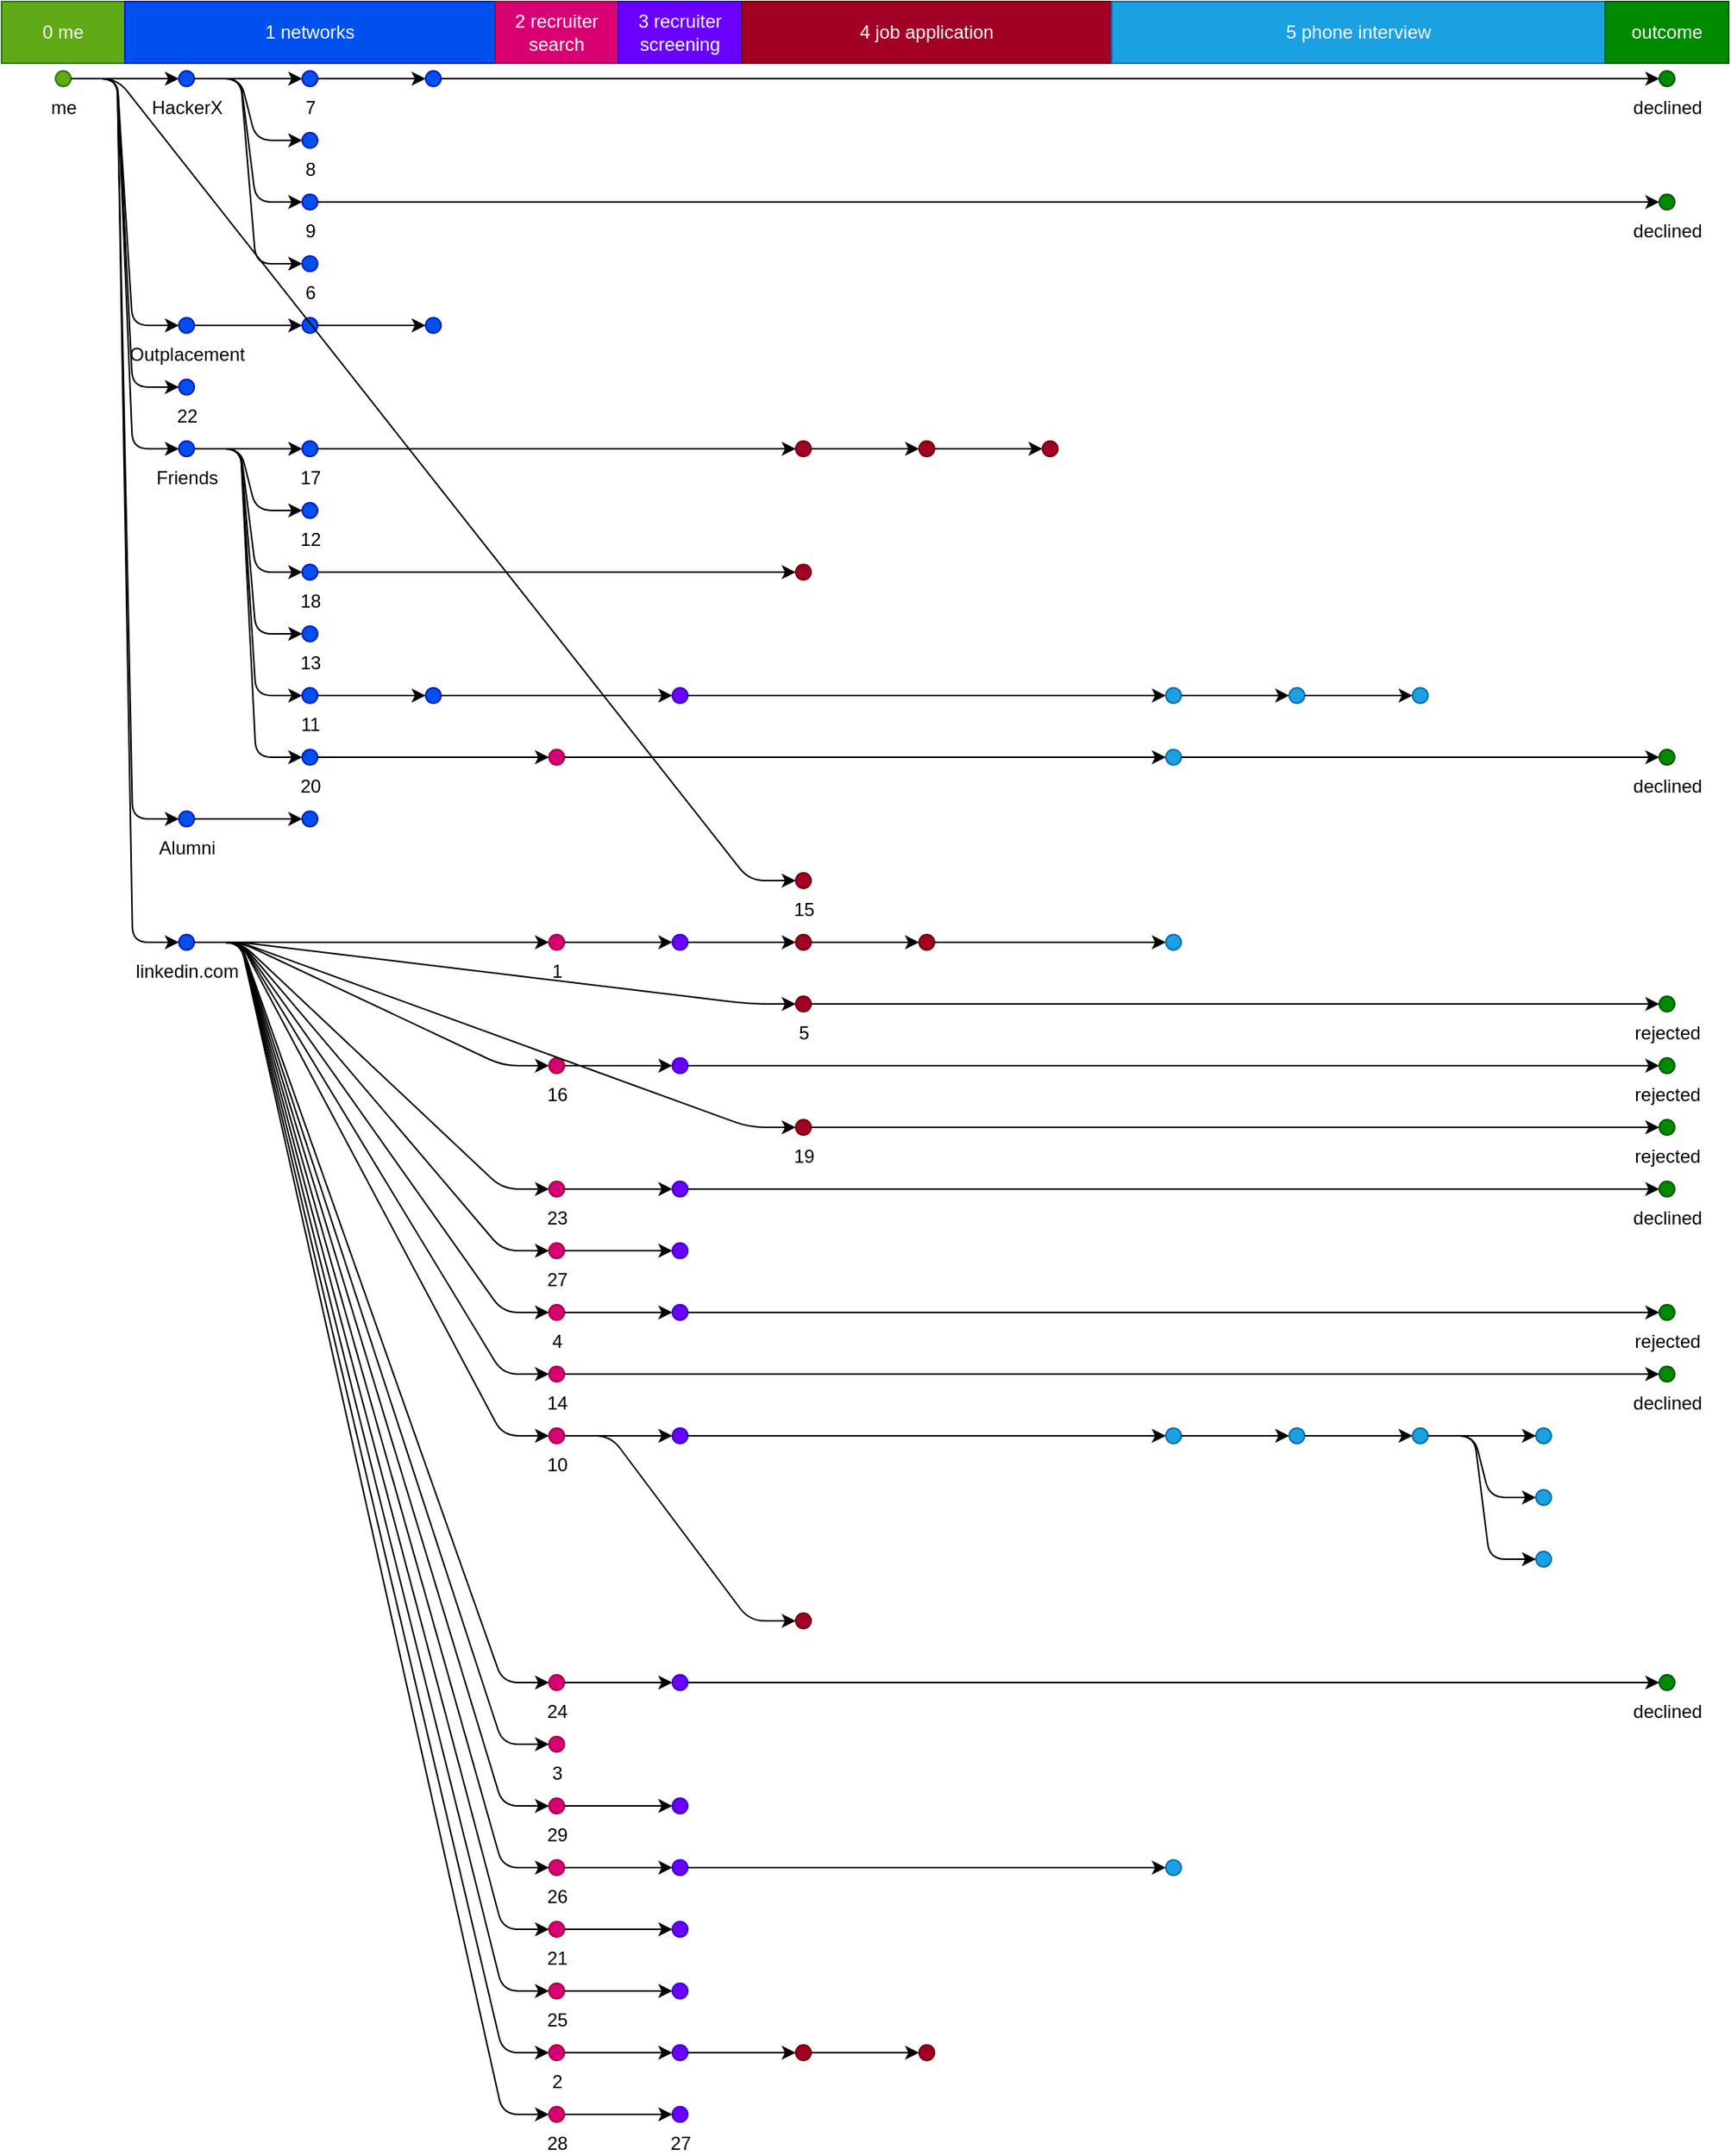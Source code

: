 <mxGraphModel dx="640" dy="480">
	<root>
		<mxCell id="root" style=""></mxCell>
		<mxCell id="layer1" style="" parent="root"></mxCell>
		<mxCell id="0 me" value="0 me" style="fillColor=#60A917;html=1;whiteSpace=wrap;fontColor=#ffffff;strokeColor=#2D7600;" parent="layer1" vertex="1">
			<mxGeometry width="80" height="40" as="geometry"></mxGeometry>
		</mxCell>
		<mxCell id="1 networks" value="1 networks" style="html=1;whiteSpace=wrap;fontColor=#ffffff;strokeColor=#001DBC;fillColor=#0050ef;" parent="layer1" vertex="1">
			<mxGeometry x="80" width="240" height="40" as="geometry"></mxGeometry>
		</mxCell>
		<mxCell id="2 recruiter search" value="2 recruiter search" style="strokeColor=#A50040;fillColor=#d80073;html=1;whiteSpace=wrap;fontColor=#ffffff;" parent="layer1" vertex="1">
			<mxGeometry x="320" width="80" height="40" as="geometry"></mxGeometry>
		</mxCell>
		<mxCell id="3 recruiter screening" value="3 recruiter screening" style="html=1;whiteSpace=wrap;fontColor=#ffffff;strokeColor=#3700CC;fillColor=#6a00ff;" parent="layer1" vertex="1">
			<mxGeometry x="400" width="80" height="40" as="geometry"></mxGeometry>
		</mxCell>
		<mxCell id="4 job application" value="4 job application" style="html=1;whiteSpace=wrap;fontColor=#ffffff;strokeColor=#6F0000;fillColor=#a20025;" parent="layer1" vertex="1">
			<mxGeometry x="480" width="240" height="40" as="geometry"></mxGeometry>
		</mxCell>
		<mxCell id="5 phone interview" value="5 phone interview" style="html=1;whiteSpace=wrap;fontColor=#ffffff;strokeColor=#006EAF;fillColor=#1ba1e2;" parent="layer1" vertex="1">
			<mxGeometry x="720" width="320" height="40" as="geometry"></mxGeometry>
		</mxCell>
		<mxCell id="outcome" value="outcome" style="fillColor=#008a00;html=1;whiteSpace=wrap;fontColor=#ffffff;strokeColor=#005700;" parent="layer1" vertex="1">
			<mxGeometry x="1040" width="80" height="40" as="geometry"></mxGeometry>
		</mxCell>
		<mxCell id="0" value="me" style="aspect=fixed;html=1;verticalLabelPosition=bottom;align=center;verticalAlign=top;fontColor=#000000;ellipse;labelPosition=center;strokeColor=#2D7600;fillColor=#60A917;" parent="layer1" vertex="1">
			<mxGeometry x="35" y="45" width="10" height="10" as="geometry"></mxGeometry>
		</mxCell>
		<mxCell id="hackerx" value="HackerX" style="fontColor=#000000;verticalLabelPosition=bottom;align=center;html=1;labelPosition=center;verticalAlign=top;strokeColor=#001DBC;fillColor=#0050ef;ellipse;aspect=fixed;" parent="layer1" vertex="1">
			<mxGeometry x="115" y="45" width="10" height="10" as="geometry"></mxGeometry>
		</mxCell>
		<mxCell id="11" value="7" style="align=center;verticalAlign=top;strokeColor=#001DBC;fillColor=#0050ef;ellipse;aspect=fixed;labelPosition=center;html=1;verticalLabelPosition=bottom;fontColor=#000000;" parent="layer1" vertex="1">
			<mxGeometry x="195" y="45" width="10" height="10" as="geometry"></mxGeometry>
		</mxCell>
		<mxCell id="17" style="strokeColor=#001DBC;aspect=fixed;labelPosition=center;verticalLabelPosition=bottom;align=center;verticalAlign=top;fontColor=#000000;fillColor=#0050ef;ellipse;html=1;" parent="layer1" vertex="1">
			<mxGeometry x="275" y="45" width="10" height="10" as="geometry"></mxGeometry>
		</mxCell>
		<mxCell id="17declined" value="declined" style="verticalAlign=top;fontColor=#000000;strokeColor=#005700;fillColor=#008a00;ellipse;html=1;labelPosition=center;verticalLabelPosition=bottom;aspect=fixed;align=center;" parent="layer1" vertex="1">
			<mxGeometry x="1075" y="45" width="10" height="10" as="geometry"></mxGeometry>
		</mxCell>
		<mxCell id="17-17declined" style="edgeStyle=entityRelationEdgeStyle;orthogonalLoop=1;jettySize=auto;html=1;strokeWidth=1;" parent="layer1" edge="1" source="17" target="17declined">
			<mxGeometry relative="1" as="geometry"></mxGeometry>
		</mxCell>
		<mxCell id="11-17" style="orthogonalLoop=1;jettySize=auto;html=1;strokeWidth=1;edgeStyle=entityRelationEdgeStyle;" parent="layer1" edge="1" source="11" target="17">
			<mxGeometry relative="1" as="geometry"></mxGeometry>
		</mxCell>
		<mxCell id="hackerx-11" style="strokeWidth=1;edgeStyle=entityRelationEdgeStyle;orthogonalLoop=1;jettySize=auto;html=1;" parent="layer1" edge="1" source="hackerx" target="11">
			<mxGeometry relative="1" as="geometry"></mxGeometry>
		</mxCell>
		<mxCell id="12" value="8" style="verticalLabelPosition=bottom;verticalAlign=top;strokeColor=#001DBC;ellipse;aspect=fixed;align=center;fontColor=#000000;fillColor=#0050ef;html=1;labelPosition=center;" parent="layer1" vertex="1">
			<mxGeometry x="195" y="85" width="10" height="10" as="geometry"></mxGeometry>
		</mxCell>
		<mxCell id="hackerx-12" style="strokeWidth=1;edgeStyle=entityRelationEdgeStyle;orthogonalLoop=1;jettySize=auto;html=1;" parent="layer1" edge="1" source="hackerx" target="12">
			<mxGeometry relative="1" as="geometry"></mxGeometry>
		</mxCell>
		<mxCell id="13" value="9" style="verticalAlign=top;fontColor=#000000;strokeColor=#001DBC;fillColor=#0050ef;html=1;aspect=fixed;labelPosition=center;verticalLabelPosition=bottom;align=center;ellipse;" parent="layer1" vertex="1">
			<mxGeometry x="195" y="125" width="10" height="10" as="geometry"></mxGeometry>
		</mxCell>
		<mxCell id="13declined" value="declined" style="fontColor=#000000;strokeColor=#005700;fillColor=#008a00;ellipse;verticalLabelPosition=bottom;verticalAlign=top;align=center;aspect=fixed;html=1;labelPosition=center;" parent="layer1" vertex="1">
			<mxGeometry x="1075" y="125" width="10" height="10" as="geometry"></mxGeometry>
		</mxCell>
		<mxCell id="13-13declined" style="jettySize=auto;html=1;strokeWidth=1;edgeStyle=entityRelationEdgeStyle;orthogonalLoop=1;" parent="layer1" edge="1" source="13" target="13declined">
			<mxGeometry relative="1" as="geometry"></mxGeometry>
		</mxCell>
		<mxCell id="hackerx-13" style="strokeWidth=1;edgeStyle=entityRelationEdgeStyle;orthogonalLoop=1;jettySize=auto;html=1;" parent="layer1" edge="1" source="hackerx" target="13">
			<mxGeometry relative="1" as="geometry"></mxGeometry>
		</mxCell>
		<mxCell id="10" value="6" style="verticalLabelPosition=bottom;align=center;verticalAlign=top;fontColor=#000000;strokeColor=#001DBC;fillColor=#0050ef;ellipse;aspect=fixed;html=1;labelPosition=center;" parent="layer1" vertex="1">
			<mxGeometry x="195" y="165" width="10" height="10" as="geometry"></mxGeometry>
		</mxCell>
		<mxCell id="hackerx-10" style="jettySize=auto;html=1;strokeWidth=1;edgeStyle=entityRelationEdgeStyle;orthogonalLoop=1;" parent="layer1" edge="1" source="hackerx" target="10">
			<mxGeometry relative="1" as="geometry"></mxGeometry>
		</mxCell>
		<mxCell id="0-hackerx" style="orthogonalLoop=1;jettySize=auto;html=1;strokeWidth=1;edgeStyle=entityRelationEdgeStyle;" parent="layer1" edge="1" source="0" target="hackerx">
			<mxGeometry relative="1" as="geometry"></mxGeometry>
		</mxCell>
		<mxCell id="keystone" value="Outplacement" style="ellipse;aspect=fixed;html=1;labelPosition=center;strokeColor=#001DBC;fillColor=#0050ef;verticalLabelPosition=bottom;align=center;verticalAlign=top;fontColor=#000000;" parent="layer1" vertex="1">
			<mxGeometry x="115" y="205" width="10" height="10" as="geometry"></mxGeometry>
		</mxCell>
		<mxCell id="14" style="fontColor=#000000;strokeColor=#001DBC;fillColor=#0050ef;verticalLabelPosition=bottom;align=center;verticalAlign=top;labelPosition=center;ellipse;aspect=fixed;html=1;" parent="layer1" vertex="1">
			<mxGeometry x="195" y="205" width="10" height="10" as="geometry"></mxGeometry>
		</mxCell>
		<mxCell id="28" style="fontColor=#000000;ellipse;html=1;labelPosition=center;verticalAlign=top;strokeColor=#001DBC;fillColor=#0050ef;aspect=fixed;verticalLabelPosition=bottom;align=center;" parent="layer1" vertex="1">
			<mxGeometry x="275" y="205" width="10" height="10" as="geometry"></mxGeometry>
		</mxCell>
		<mxCell id="14-28" style="edgeStyle=entityRelationEdgeStyle;orthogonalLoop=1;jettySize=auto;html=1;strokeWidth=1;" parent="layer1" edge="1" source="14" target="28">
			<mxGeometry relative="1" as="geometry"></mxGeometry>
		</mxCell>
		<mxCell id="keystone-14" style="orthogonalLoop=1;jettySize=auto;html=1;strokeWidth=1;edgeStyle=entityRelationEdgeStyle;" parent="layer1" edge="1" source="keystone" target="14">
			<mxGeometry relative="1" as="geometry"></mxGeometry>
		</mxCell>
		<mxCell id="0-keystone" style="jettySize=auto;html=1;strokeWidth=1;edgeStyle=entityRelationEdgeStyle;orthogonalLoop=1;" parent="layer1" edge="1" source="0" target="keystone">
			<mxGeometry relative="1" as="geometry"></mxGeometry>
		</mxCell>
		<mxCell id="42" value="22" style="fontColor=#000000;fillColor=#0050ef;ellipse;align=center;labelPosition=center;verticalLabelPosition=bottom;verticalAlign=top;strokeColor=#001DBC;aspect=fixed;html=1;" parent="layer1" vertex="1">
			<mxGeometry x="115" y="245" width="10" height="10" as="geometry"></mxGeometry>
		</mxCell>
		<mxCell id="0-42" style="html=1;strokeWidth=1;edgeStyle=entityRelationEdgeStyle;orthogonalLoop=1;jettySize=auto;" parent="layer1" edge="1" source="0" target="42">
			<mxGeometry relative="1" as="geometry"></mxGeometry>
		</mxCell>
		<mxCell id="friends" value="Friends" style="ellipse;labelPosition=center;align=center;aspect=fixed;html=1;verticalLabelPosition=bottom;verticalAlign=top;fontColor=#000000;strokeColor=#001DBC;fillColor=#0050ef;" parent="layer1" vertex="1">
			<mxGeometry x="115" y="285" width="10" height="10" as="geometry"></mxGeometry>
		</mxCell>
		<mxCell id="33" value="17" style="fillColor=#0050ef;ellipse;aspect=fixed;labelPosition=center;verticalLabelPosition=bottom;fontColor=#000000;html=1;align=center;verticalAlign=top;strokeColor=#001DBC;" parent="layer1" vertex="1">
			<mxGeometry x="195" y="285" width="10" height="10" as="geometry"></mxGeometry>
		</mxCell>
		<mxCell id="34" style="ellipse;html=1;verticalLabelPosition=bottom;align=center;verticalAlign=top;strokeColor=#6F0000;aspect=fixed;labelPosition=center;fontColor=#000000;fillColor=#a20025;" parent="layer1" vertex="1">
			<mxGeometry x="515" y="285" width="10" height="10" as="geometry"></mxGeometry>
		</mxCell>
		<mxCell id="54" style="fontColor=#000000;fillColor=#a20025;ellipse;html=1;labelPosition=center;verticalLabelPosition=bottom;align=center;verticalAlign=top;strokeColor=#6F0000;aspect=fixed;" parent="layer1" vertex="1">
			<mxGeometry x="595" y="285" width="10" height="10" as="geometry"></mxGeometry>
		</mxCell>
		<mxCell id="61" style="aspect=fixed;align=center;fontColor=#000000;fillColor=#a20025;ellipse;labelPosition=center;verticalLabelPosition=bottom;verticalAlign=top;strokeColor=#6F0000;html=1;" parent="layer1" vertex="1">
			<mxGeometry x="675" y="285" width="10" height="10" as="geometry"></mxGeometry>
		</mxCell>
		<mxCell id="54-61" style="strokeWidth=1;edgeStyle=entityRelationEdgeStyle;orthogonalLoop=1;jettySize=auto;html=1;" parent="layer1" edge="1" source="54" target="61">
			<mxGeometry relative="1" as="geometry"></mxGeometry>
		</mxCell>
		<mxCell id="34-54" style="edgeStyle=entityRelationEdgeStyle;orthogonalLoop=1;jettySize=auto;html=1;strokeWidth=1;" parent="layer1" edge="1" source="34" target="54">
			<mxGeometry relative="1" as="geometry"></mxGeometry>
		</mxCell>
		<mxCell id="33-34" style="edgeStyle=entityRelationEdgeStyle;orthogonalLoop=1;jettySize=auto;html=1;strokeWidth=1;" parent="layer1" edge="1" source="33" target="34">
			<mxGeometry relative="1" as="geometry"></mxGeometry>
		</mxCell>
		<mxCell id="friends-33" style="strokeWidth=1;edgeStyle=entityRelationEdgeStyle;orthogonalLoop=1;jettySize=auto;html=1;" parent="layer1" edge="1" source="friends" target="33">
			<mxGeometry relative="1" as="geometry"></mxGeometry>
		</mxCell>
		<mxCell id="21" value="12" style="html=1;verticalLabelPosition=bottom;align=center;verticalAlign=top;fillColor=#0050ef;strokeColor=#001DBC;aspect=fixed;labelPosition=center;fontColor=#000000;ellipse;" parent="layer1" vertex="1">
			<mxGeometry x="195" y="325" width="10" height="10" as="geometry"></mxGeometry>
		</mxCell>
		<mxCell id="friends-21" style="orthogonalLoop=1;jettySize=auto;html=1;strokeWidth=1;edgeStyle=entityRelationEdgeStyle;" parent="layer1" edge="1" source="friends" target="21">
			<mxGeometry relative="1" as="geometry"></mxGeometry>
		</mxCell>
		<mxCell id="35" value="18" style="html=1;labelPosition=center;verticalAlign=top;fontColor=#000000;ellipse;aspect=fixed;verticalLabelPosition=bottom;align=center;strokeColor=#001DBC;fillColor=#0050ef;" parent="layer1" vertex="1">
			<mxGeometry x="195" y="365" width="10" height="10" as="geometry"></mxGeometry>
		</mxCell>
		<mxCell id="36" style="ellipse;verticalLabelPosition=bottom;align=center;verticalAlign=top;fillColor=#a20025;aspect=fixed;html=1;labelPosition=center;fontColor=#000000;strokeColor=#6F0000;" parent="layer1" vertex="1">
			<mxGeometry x="515" y="365" width="10" height="10" as="geometry"></mxGeometry>
		</mxCell>
		<mxCell id="35-36" style="jettySize=auto;html=1;strokeWidth=1;edgeStyle=entityRelationEdgeStyle;orthogonalLoop=1;" parent="layer1" edge="1" source="35" target="36">
			<mxGeometry relative="1" as="geometry"></mxGeometry>
		</mxCell>
		<mxCell id="friends-35" style="orthogonalLoop=1;jettySize=auto;html=1;strokeWidth=1;edgeStyle=entityRelationEdgeStyle;" parent="layer1" edge="1" source="friends" target="35">
			<mxGeometry relative="1" as="geometry"></mxGeometry>
		</mxCell>
		<mxCell id="22" value="13" style="fontColor=#000000;fillColor=#0050ef;html=1;labelPosition=center;verticalLabelPosition=bottom;verticalAlign=top;strokeColor=#001DBC;ellipse;aspect=fixed;align=center;" parent="layer1" vertex="1">
			<mxGeometry x="195" y="405" width="10" height="10" as="geometry"></mxGeometry>
		</mxCell>
		<mxCell id="friends-22" style="jettySize=auto;html=1;strokeWidth=1;edgeStyle=entityRelationEdgeStyle;orthogonalLoop=1;" parent="layer1" edge="1" source="friends" target="22">
			<mxGeometry relative="1" as="geometry"></mxGeometry>
		</mxCell>
		<mxCell id="18" value="11" style="strokeColor=#001DBC;fillColor=#0050ef;ellipse;html=1;labelPosition=center;verticalAlign=top;fontColor=#000000;aspect=fixed;verticalLabelPosition=bottom;align=center;" parent="layer1" vertex="1">
			<mxGeometry x="195" y="445" width="10" height="10" as="geometry"></mxGeometry>
		</mxCell>
		<mxCell id="19" style="verticalLabelPosition=bottom;fillColor=#0050ef;strokeColor=#001DBC;ellipse;aspect=fixed;html=1;labelPosition=center;align=center;verticalAlign=top;fontColor=#000000;" parent="layer1" vertex="1">
			<mxGeometry x="275" y="445" width="10" height="10" as="geometry"></mxGeometry>
		</mxCell>
		<mxCell id="25" style="labelPosition=center;verticalLabelPosition=bottom;align=center;fontColor=#000000;strokeColor=#3700CC;ellipse;aspect=fixed;html=1;verticalAlign=top;fillColor=#6a00ff;" parent="layer1" vertex="1">
			<mxGeometry x="435" y="445" width="10" height="10" as="geometry"></mxGeometry>
		</mxCell>
		<mxCell id="26" style="fillColor=#1ba1e2;labelPosition=center;verticalLabelPosition=bottom;fontColor=#000000;align=center;verticalAlign=top;strokeColor=#006EAF;ellipse;aspect=fixed;html=1;" parent="layer1" vertex="1">
			<mxGeometry x="755" y="445" width="10" height="10" as="geometry"></mxGeometry>
		</mxCell>
		<mxCell id="51" style="ellipse;aspect=fixed;html=1;fontColor=#000000;strokeColor=#006EAF;fillColor=#1ba1e2;labelPosition=center;verticalLabelPosition=bottom;align=center;verticalAlign=top;" parent="layer1" vertex="1">
			<mxGeometry x="835" y="445" width="10" height="10" as="geometry"></mxGeometry>
		</mxCell>
		<mxCell id="52" style="ellipse;labelPosition=center;verticalAlign=top;fontColor=#000000;strokeColor=#006EAF;fillColor=#1ba1e2;aspect=fixed;html=1;verticalLabelPosition=bottom;align=center;" parent="layer1" vertex="1">
			<mxGeometry x="915" y="445" width="10" height="10" as="geometry"></mxGeometry>
		</mxCell>
		<mxCell id="51-52" style="edgeStyle=entityRelationEdgeStyle;orthogonalLoop=1;jettySize=auto;html=1;strokeWidth=1;" parent="layer1" edge="1" source="51" target="52">
			<mxGeometry relative="1" as="geometry"></mxGeometry>
		</mxCell>
		<mxCell id="26-51" style="edgeStyle=entityRelationEdgeStyle;orthogonalLoop=1;jettySize=auto;html=1;strokeWidth=1;" parent="layer1" edge="1" source="26" target="51">
			<mxGeometry relative="1" as="geometry"></mxGeometry>
		</mxCell>
		<mxCell id="25-26" style="edgeStyle=entityRelationEdgeStyle;orthogonalLoop=1;jettySize=auto;html=1;strokeWidth=1;" parent="layer1" edge="1" source="25" target="26">
			<mxGeometry relative="1" as="geometry"></mxGeometry>
		</mxCell>
		<mxCell id="19-25" style="html=1;strokeWidth=1;edgeStyle=entityRelationEdgeStyle;orthogonalLoop=1;jettySize=auto;" parent="layer1" edge="1" source="19" target="25">
			<mxGeometry relative="1" as="geometry"></mxGeometry>
		</mxCell>
		<mxCell id="18-19" style="orthogonalLoop=1;jettySize=auto;html=1;strokeWidth=1;edgeStyle=entityRelationEdgeStyle;" parent="layer1" edge="1" source="18" target="19">
			<mxGeometry relative="1" as="geometry"></mxGeometry>
		</mxCell>
		<mxCell id="friends-18" style="edgeStyle=entityRelationEdgeStyle;orthogonalLoop=1;jettySize=auto;html=1;strokeWidth=1;" parent="layer1" edge="1" source="friends" target="18">
			<mxGeometry relative="1" as="geometry"></mxGeometry>
		</mxCell>
		<mxCell id="38" value="20" style="verticalAlign=top;fontColor=#000000;strokeColor=#001DBC;verticalLabelPosition=bottom;aspect=fixed;html=1;labelPosition=center;align=center;fillColor=#0050ef;ellipse;" parent="layer1" vertex="1">
			<mxGeometry x="195" y="485" width="10" height="10" as="geometry"></mxGeometry>
		</mxCell>
		<mxCell id="39" style="fillColor=#d80073;ellipse;aspect=fixed;html=1;verticalLabelPosition=bottom;strokeColor=#A50040;labelPosition=center;align=center;verticalAlign=top;fontColor=#000000;" parent="layer1" vertex="1">
			<mxGeometry x="355" y="485" width="10" height="10" as="geometry"></mxGeometry>
		</mxCell>
		<mxCell id="40" style="fontColor=#000000;fillColor=#1ba1e2;ellipse;aspect=fixed;labelPosition=center;verticalLabelPosition=bottom;html=1;align=center;verticalAlign=top;strokeColor=#006EAF;" parent="layer1" vertex="1">
			<mxGeometry x="755" y="485" width="10" height="10" as="geometry"></mxGeometry>
		</mxCell>
		<mxCell id="40declined" value="declined" style="fontColor=#000000;labelPosition=center;verticalLabelPosition=bottom;align=center;verticalAlign=top;fillColor=#008a00;ellipse;aspect=fixed;html=1;strokeColor=#005700;" parent="layer1" vertex="1">
			<mxGeometry x="1075" y="485" width="10" height="10" as="geometry"></mxGeometry>
		</mxCell>
		<mxCell id="40-40declined" style="orthogonalLoop=1;jettySize=auto;html=1;strokeWidth=1;edgeStyle=entityRelationEdgeStyle;" parent="layer1" edge="1" source="40" target="40declined">
			<mxGeometry relative="1" as="geometry"></mxGeometry>
		</mxCell>
		<mxCell id="39-40" style="jettySize=auto;html=1;strokeWidth=1;edgeStyle=entityRelationEdgeStyle;orthogonalLoop=1;" parent="layer1" edge="1" source="39" target="40">
			<mxGeometry relative="1" as="geometry"></mxGeometry>
		</mxCell>
		<mxCell id="38-39" style="html=1;strokeWidth=1;edgeStyle=entityRelationEdgeStyle;orthogonalLoop=1;jettySize=auto;" parent="layer1" edge="1" source="38" target="39">
			<mxGeometry relative="1" as="geometry"></mxGeometry>
		</mxCell>
		<mxCell id="friends-38" style="html=1;strokeWidth=1;edgeStyle=entityRelationEdgeStyle;orthogonalLoop=1;jettySize=auto;" parent="layer1" edge="1" source="friends" target="38">
			<mxGeometry relative="1" as="geometry"></mxGeometry>
		</mxCell>
		<mxCell id="0-friends" style="strokeWidth=1;edgeStyle=entityRelationEdgeStyle;orthogonalLoop=1;jettySize=auto;html=1;" parent="layer1" edge="1" source="0" target="friends">
			<mxGeometry relative="1" as="geometry"></mxGeometry>
		</mxCell>
		<mxCell id="wfalumni" value="Alumni" style="html=1;align=center;verticalAlign=top;strokeColor=#001DBC;fillColor=#0050ef;aspect=fixed;labelPosition=center;verticalLabelPosition=bottom;fontColor=#000000;ellipse;" parent="layer1" vertex="1">
			<mxGeometry x="115" y="525" width="10" height="10" as="geometry"></mxGeometry>
		</mxCell>
		<mxCell id="29" style="strokeColor=#001DBC;ellipse;aspect=fixed;labelPosition=center;verticalLabelPosition=bottom;verticalAlign=top;fontColor=#000000;fillColor=#0050ef;html=1;align=center;" parent="layer1" vertex="1">
			<mxGeometry x="195" y="525" width="10" height="10" as="geometry"></mxGeometry>
		</mxCell>
		<mxCell id="wfalumni-29" style="edgeStyle=entityRelationEdgeStyle;orthogonalLoop=1;jettySize=auto;html=1;strokeWidth=1;" parent="layer1" edge="1" source="wfalumni" target="29">
			<mxGeometry relative="1" as="geometry"></mxGeometry>
		</mxCell>
		<mxCell id="0-wfalumni" style="strokeWidth=1;edgeStyle=entityRelationEdgeStyle;orthogonalLoop=1;jettySize=auto;html=1;" parent="layer1" edge="1" source="0" target="wfalumni">
			<mxGeometry relative="1" as="geometry"></mxGeometry>
		</mxCell>
		<mxCell id="30" value="15" style="verticalAlign=top;ellipse;html=1;verticalLabelPosition=bottom;align=center;fillColor=#a20025;aspect=fixed;labelPosition=center;fontColor=#000000;strokeColor=#6F0000;" parent="layer1" vertex="1">
			<mxGeometry x="515" y="565" width="10" height="10" as="geometry"></mxGeometry>
		</mxCell>
		<mxCell id="0-30" style="edgeStyle=entityRelationEdgeStyle;orthogonalLoop=1;jettySize=auto;html=1;strokeWidth=1;" parent="layer1" edge="1" source="0" target="30">
			<mxGeometry relative="1" as="geometry"></mxGeometry>
		</mxCell>
		<mxCell id="linkedin" value="linkedin.com" style="fillColor=#0050ef;html=1;verticalLabelPosition=bottom;align=center;verticalAlign=top;fontColor=#000000;strokeColor=#001DBC;ellipse;aspect=fixed;labelPosition=center;" parent="layer1" vertex="1">
			<mxGeometry x="115" y="605" width="10" height="10" as="geometry"></mxGeometry>
		</mxCell>
		<mxCell id="1" value="1" style="align=center;verticalAlign=top;fontColor=#000000;strokeColor=#A50040;ellipse;html=1;labelPosition=center;verticalLabelPosition=bottom;aspect=fixed;fillColor=#d80073;" parent="layer1" vertex="1">
			<mxGeometry x="355" y="605" width="10" height="10" as="geometry"></mxGeometry>
		</mxCell>
		<mxCell id="6" style="verticalLabelPosition=bottom;fontColor=#000000;align=center;verticalAlign=top;strokeColor=#3700CC;fillColor=#6a00ff;ellipse;aspect=fixed;html=1;labelPosition=center;" parent="layer1" vertex="1">
			<mxGeometry x="435" y="605" width="10" height="10" as="geometry"></mxGeometry>
		</mxCell>
		<mxCell id="7" style="aspect=fixed;labelPosition=center;align=center;strokeColor=#6F0000;fontColor=#000000;fillColor=#a20025;ellipse;html=1;verticalLabelPosition=bottom;verticalAlign=top;" parent="layer1" vertex="1">
			<mxGeometry x="515" y="605" width="10" height="10" as="geometry"></mxGeometry>
		</mxCell>
		<mxCell id="27" style="fontColor=#000000;fillColor=#a20025;ellipse;aspect=fixed;html=1;labelPosition=center;verticalAlign=top;verticalLabelPosition=bottom;align=center;strokeColor=#6F0000;" parent="layer1" vertex="1">
			<mxGeometry x="595" y="605" width="10" height="10" as="geometry"></mxGeometry>
		</mxCell>
		<mxCell id="53" style="fillColor=#1ba1e2;html=1;labelPosition=center;strokeColor=#006EAF;align=center;verticalAlign=top;fontColor=#000000;ellipse;aspect=fixed;verticalLabelPosition=bottom;" parent="layer1" vertex="1">
			<mxGeometry x="755" y="605" width="10" height="10" as="geometry"></mxGeometry>
		</mxCell>
		<mxCell id="27-53" style="edgeStyle=entityRelationEdgeStyle;orthogonalLoop=1;jettySize=auto;html=1;strokeWidth=1;" parent="layer1" edge="1" source="27" target="53">
			<mxGeometry relative="1" as="geometry"></mxGeometry>
		</mxCell>
		<mxCell id="7-27" style="jettySize=auto;html=1;strokeWidth=1;edgeStyle=entityRelationEdgeStyle;orthogonalLoop=1;" parent="layer1" edge="1" source="7" target="27">
			<mxGeometry relative="1" as="geometry"></mxGeometry>
		</mxCell>
		<mxCell id="6-7" style="html=1;strokeWidth=1;edgeStyle=entityRelationEdgeStyle;orthogonalLoop=1;jettySize=auto;" parent="layer1" edge="1" source="6" target="7">
			<mxGeometry relative="1" as="geometry"></mxGeometry>
		</mxCell>
		<mxCell id="1-6" style="strokeWidth=1;edgeStyle=entityRelationEdgeStyle;orthogonalLoop=1;jettySize=auto;html=1;" parent="layer1" edge="1" source="1" target="6">
			<mxGeometry relative="1" as="geometry"></mxGeometry>
		</mxCell>
		<mxCell id="linkedin-1" style="strokeWidth=1;edgeStyle=entityRelationEdgeStyle;orthogonalLoop=1;jettySize=auto;html=1;" parent="layer1" edge="1" source="linkedin" target="1">
			<mxGeometry relative="1" as="geometry"></mxGeometry>
		</mxCell>
		<mxCell id="8" value="5" style="ellipse;aspect=fixed;align=center;verticalAlign=top;fontColor=#000000;html=1;labelPosition=center;verticalLabelPosition=bottom;strokeColor=#6F0000;fillColor=#a20025;" parent="layer1" vertex="1">
			<mxGeometry x="515" y="645" width="10" height="10" as="geometry"></mxGeometry>
		</mxCell>
		<mxCell id="8rejected" value="rejected" style="aspect=fixed;html=1;verticalAlign=top;fontColor=#000000;strokeColor=#005700;ellipse;labelPosition=center;verticalLabelPosition=bottom;align=center;fillColor=#008a00;" parent="layer1" vertex="1">
			<mxGeometry x="1075" y="645" width="10" height="10" as="geometry"></mxGeometry>
		</mxCell>
		<mxCell id="8-8rejected" style="edgeStyle=entityRelationEdgeStyle;orthogonalLoop=1;jettySize=auto;html=1;strokeWidth=1;" parent="layer1" edge="1" source="8" target="8rejected">
			<mxGeometry relative="1" as="geometry"></mxGeometry>
		</mxCell>
		<mxCell id="linkedin-8" style="edgeStyle=entityRelationEdgeStyle;orthogonalLoop=1;jettySize=auto;html=1;strokeWidth=1;" parent="layer1" edge="1" source="linkedin" target="8">
			<mxGeometry relative="1" as="geometry"></mxGeometry>
		</mxCell>
		<mxCell id="31" value="16" style="verticalLabelPosition=bottom;verticalAlign=top;fontColor=#000000;strokeColor=#A50040;aspect=fixed;labelPosition=center;align=center;fillColor=#d80073;ellipse;html=1;" parent="layer1" vertex="1">
			<mxGeometry x="355" y="685" width="10" height="10" as="geometry"></mxGeometry>
		</mxCell>
		<mxCell id="32" style="fontColor=#000000;aspect=fixed;verticalLabelPosition=bottom;align=center;verticalAlign=top;fillColor=#6a00ff;ellipse;html=1;labelPosition=center;strokeColor=#3700CC;" parent="layer1" vertex="1">
			<mxGeometry x="435" y="685" width="10" height="10" as="geometry"></mxGeometry>
		</mxCell>
		<mxCell id="32rejected" value="rejected" style="aspect=fixed;verticalLabelPosition=bottom;fontColor=#000000;strokeColor=#005700;fillColor=#008a00;ellipse;html=1;labelPosition=center;align=center;verticalAlign=top;" parent="layer1" vertex="1">
			<mxGeometry x="1075" y="685" width="10" height="10" as="geometry"></mxGeometry>
		</mxCell>
		<mxCell id="32-32rejected" style="edgeStyle=entityRelationEdgeStyle;orthogonalLoop=1;jettySize=auto;html=1;strokeWidth=1;" parent="layer1" edge="1" source="32" target="32rejected">
			<mxGeometry relative="1" as="geometry"></mxGeometry>
		</mxCell>
		<mxCell id="31-32" style="edgeStyle=entityRelationEdgeStyle;orthogonalLoop=1;jettySize=auto;html=1;strokeWidth=1;" parent="layer1" edge="1" source="31" target="32">
			<mxGeometry relative="1" as="geometry"></mxGeometry>
		</mxCell>
		<mxCell id="linkedin-31" style="strokeWidth=1;edgeStyle=entityRelationEdgeStyle;orthogonalLoop=1;jettySize=auto;html=1;" parent="layer1" edge="1" source="linkedin" target="31">
			<mxGeometry relative="1" as="geometry"></mxGeometry>
		</mxCell>
		<mxCell id="37" value="19" style="ellipse;verticalLabelPosition=bottom;align=center;fontColor=#000000;fillColor=#a20025;aspect=fixed;html=1;labelPosition=center;verticalAlign=top;strokeColor=#6F0000;" parent="layer1" vertex="1">
			<mxGeometry x="515" y="725" width="10" height="10" as="geometry"></mxGeometry>
		</mxCell>
		<mxCell id="37rejected" value="rejected" style="verticalLabelPosition=bottom;align=center;fillColor=#008a00;verticalAlign=top;fontColor=#000000;strokeColor=#005700;ellipse;aspect=fixed;html=1;labelPosition=center;" parent="layer1" vertex="1">
			<mxGeometry x="1075" y="725" width="10" height="10" as="geometry"></mxGeometry>
		</mxCell>
		<mxCell id="37-37rejected" style="html=1;strokeWidth=1;edgeStyle=entityRelationEdgeStyle;orthogonalLoop=1;jettySize=auto;" parent="layer1" edge="1" source="37" target="37rejected">
			<mxGeometry relative="1" as="geometry"></mxGeometry>
		</mxCell>
		<mxCell id="linkedin-37" style="strokeWidth=1;edgeStyle=entityRelationEdgeStyle;orthogonalLoop=1;jettySize=auto;html=1;" parent="layer1" edge="1" source="linkedin" target="37">
			<mxGeometry relative="1" as="geometry"></mxGeometry>
		</mxCell>
		<mxCell id="45" value="23" style="ellipse;verticalLabelPosition=bottom;strokeColor=#A50040;fillColor=#d80073;fontColor=#000000;aspect=fixed;html=1;labelPosition=center;align=center;verticalAlign=top;" parent="layer1" vertex="1">
			<mxGeometry x="355" y="765" width="10" height="10" as="geometry"></mxGeometry>
		</mxCell>
		<mxCell id="46" style="aspect=fixed;html=1;verticalAlign=top;strokeColor=#3700CC;ellipse;labelPosition=center;verticalLabelPosition=bottom;align=center;fontColor=#000000;fillColor=#6a00ff;" parent="layer1" vertex="1">
			<mxGeometry x="435" y="765" width="10" height="10" as="geometry"></mxGeometry>
		</mxCell>
		<mxCell id="46declined" value="declined" style="html=1;align=center;verticalAlign=top;ellipse;labelPosition=center;verticalLabelPosition=bottom;fontColor=#000000;strokeColor=#005700;fillColor=#008a00;aspect=fixed;" parent="layer1" vertex="1">
			<mxGeometry x="1075" y="765" width="10" height="10" as="geometry"></mxGeometry>
		</mxCell>
		<mxCell id="46-46declined" style="strokeWidth=1;edgeStyle=entityRelationEdgeStyle;orthogonalLoop=1;jettySize=auto;html=1;" parent="layer1" edge="1" source="46" target="46declined">
			<mxGeometry relative="1" as="geometry"></mxGeometry>
		</mxCell>
		<mxCell id="45-46" style="edgeStyle=entityRelationEdgeStyle;orthogonalLoop=1;jettySize=auto;html=1;strokeWidth=1;" parent="layer1" edge="1" source="45" target="46">
			<mxGeometry relative="1" as="geometry"></mxGeometry>
		</mxCell>
		<mxCell id="linkedin-45" style="orthogonalLoop=1;jettySize=auto;html=1;strokeWidth=1;edgeStyle=entityRelationEdgeStyle;" parent="layer1" edge="1" source="linkedin" target="45">
			<mxGeometry relative="1" as="geometry"></mxGeometry>
		</mxCell>
		<mxCell id="62" value="27" style="aspect=fixed;verticalLabelPosition=bottom;strokeColor=#A50040;ellipse;html=1;labelPosition=center;align=center;verticalAlign=top;fontColor=#000000;fillColor=#d80073;" parent="layer1" vertex="1">
			<mxGeometry x="355" y="805" width="10" height="10" as="geometry"></mxGeometry>
		</mxCell>
		<mxCell id="63" style="ellipse;aspect=fixed;html=1;verticalLabelPosition=bottom;verticalAlign=top;fillColor=#6a00ff;labelPosition=center;align=center;fontColor=#000000;strokeColor=#3700CC;" parent="layer1" vertex="1">
			<mxGeometry x="435" y="805" width="10" height="10" as="geometry"></mxGeometry>
		</mxCell>
		<mxCell id="62-63" style="edgeStyle=entityRelationEdgeStyle;orthogonalLoop=1;jettySize=auto;html=1;strokeWidth=1;" parent="layer1" edge="1" source="62" target="63">
			<mxGeometry relative="1" as="geometry"></mxGeometry>
		</mxCell>
		<mxCell id="linkedin-62" style="edgeStyle=entityRelationEdgeStyle;orthogonalLoop=1;jettySize=auto;html=1;strokeWidth=1;" parent="layer1" edge="1" source="linkedin" target="62">
			<mxGeometry relative="1" as="geometry"></mxGeometry>
		</mxCell>
		<mxCell id="5" value="4" style="verticalLabelPosition=bottom;verticalAlign=top;fillColor=#d80073;ellipse;aspect=fixed;align=center;fontColor=#000000;strokeColor=#A50040;html=1;labelPosition=center;" parent="layer1" vertex="1">
			<mxGeometry x="355" y="845" width="10" height="10" as="geometry"></mxGeometry>
		</mxCell>
		<mxCell id="20" style="html=1;labelPosition=center;align=center;verticalAlign=top;fontColor=#000000;strokeColor=#3700CC;ellipse;aspect=fixed;verticalLabelPosition=bottom;fillColor=#6a00ff;" parent="layer1" vertex="1">
			<mxGeometry x="435" y="845" width="10" height="10" as="geometry"></mxGeometry>
		</mxCell>
		<mxCell id="20rejected" value="rejected" style="verticalAlign=top;fontColor=#000000;fillColor=#008a00;aspect=fixed;html=1;labelPosition=center;verticalLabelPosition=bottom;align=center;ellipse;strokeColor=#005700;" parent="layer1" vertex="1">
			<mxGeometry x="1075" y="845" width="10" height="10" as="geometry"></mxGeometry>
		</mxCell>
		<mxCell id="20-20rejected" style="strokeWidth=1;edgeStyle=entityRelationEdgeStyle;orthogonalLoop=1;jettySize=auto;html=1;" parent="layer1" edge="1" source="20" target="20rejected">
			<mxGeometry relative="1" as="geometry"></mxGeometry>
		</mxCell>
		<mxCell id="5-20" style="edgeStyle=entityRelationEdgeStyle;orthogonalLoop=1;jettySize=auto;html=1;strokeWidth=1;" parent="layer1" edge="1" source="5" target="20">
			<mxGeometry relative="1" as="geometry"></mxGeometry>
		</mxCell>
		<mxCell id="linkedin-5" style="html=1;strokeWidth=1;edgeStyle=entityRelationEdgeStyle;orthogonalLoop=1;jettySize=auto;" parent="layer1" edge="1" source="linkedin" target="5">
			<mxGeometry relative="1" as="geometry"></mxGeometry>
		</mxCell>
		<mxCell id="24" value="14" style="strokeColor=#A50040;fillColor=#d80073;html=1;verticalLabelPosition=bottom;align=center;verticalAlign=top;ellipse;aspect=fixed;labelPosition=center;fontColor=#000000;" parent="layer1" vertex="1">
			<mxGeometry x="355" y="885" width="10" height="10" as="geometry"></mxGeometry>
		</mxCell>
		<mxCell id="24declined" value="declined" style="ellipse;verticalLabelPosition=bottom;align=center;fontColor=#000000;strokeColor=#005700;aspect=fixed;html=1;labelPosition=center;verticalAlign=top;fillColor=#008a00;" parent="layer1" vertex="1">
			<mxGeometry x="1075" y="885" width="10" height="10" as="geometry"></mxGeometry>
		</mxCell>
		<mxCell id="24-24declined" style="jettySize=auto;html=1;strokeWidth=1;edgeStyle=entityRelationEdgeStyle;orthogonalLoop=1;" parent="layer1" edge="1" source="24" target="24declined">
			<mxGeometry relative="1" as="geometry"></mxGeometry>
		</mxCell>
		<mxCell id="linkedin-24" style="strokeWidth=1;edgeStyle=entityRelationEdgeStyle;orthogonalLoop=1;jettySize=auto;html=1;" parent="layer1" edge="1" source="linkedin" target="24">
			<mxGeometry relative="1" as="geometry"></mxGeometry>
		</mxCell>
		<mxCell id="15" value="10" style="aspect=fixed;html=1;labelPosition=center;verticalLabelPosition=bottom;align=center;strokeColor=#A50040;fillColor=#d80073;ellipse;verticalAlign=top;fontColor=#000000;" parent="layer1" vertex="1">
			<mxGeometry x="355" y="925" width="10" height="10" as="geometry"></mxGeometry>
		</mxCell>
		<mxCell id="44" style="verticalLabelPosition=bottom;verticalAlign=top;fillColor=#6a00ff;strokeColor=#3700CC;aspect=fixed;labelPosition=center;align=center;fontColor=#000000;ellipse;html=1;" parent="layer1" vertex="1">
			<mxGeometry x="435" y="925" width="10" height="10" as="geometry"></mxGeometry>
		</mxCell>
		<mxCell id="55" style="align=center;strokeColor=#006EAF;fillColor=#1ba1e2;html=1;labelPosition=center;verticalLabelPosition=bottom;verticalAlign=top;fontColor=#000000;ellipse;aspect=fixed;" parent="layer1" vertex="1">
			<mxGeometry x="755" y="925" width="10" height="10" as="geometry"></mxGeometry>
		</mxCell>
		<mxCell id="56" style="fontColor=#000000;html=1;labelPosition=center;verticalLabelPosition=bottom;align=center;verticalAlign=top;fillColor=#1ba1e2;strokeColor=#006EAF;ellipse;aspect=fixed;" parent="layer1" vertex="1">
			<mxGeometry x="835" y="925" width="10" height="10" as="geometry"></mxGeometry>
		</mxCell>
		<mxCell id="58" style="aspect=fixed;html=1;fontColor=#000000;strokeColor=#006EAF;fillColor=#1ba1e2;ellipse;labelPosition=center;verticalLabelPosition=bottom;align=center;verticalAlign=top;" parent="layer1" vertex="1">
			<mxGeometry x="915" y="925" width="10" height="10" as="geometry"></mxGeometry>
		</mxCell>
		<mxCell id="70" style="ellipse;aspect=fixed;html=1;labelPosition=center;verticalLabelPosition=bottom;align=center;verticalAlign=top;fontColor=#000000;strokeColor=#006EAF;fillColor=#1ba1e2;" parent="layer1" vertex="1">
			<mxGeometry x="995" y="925" width="10" height="10" as="geometry"></mxGeometry>
		</mxCell>
		<mxCell id="58-70" style="html=1;strokeWidth=1;edgeStyle=entityRelationEdgeStyle;orthogonalLoop=1;jettySize=auto;" parent="layer1" edge="1" source="58" target="70">
			<mxGeometry relative="1" as="geometry"></mxGeometry>
		</mxCell>
		<mxCell id="71" style="ellipse;labelPosition=center;verticalLabelPosition=bottom;verticalAlign=top;fillColor=#1ba1e2;strokeColor=#006EAF;aspect=fixed;html=1;align=center;fontColor=#000000;" parent="layer1" vertex="1">
			<mxGeometry x="995" y="965" width="10" height="10" as="geometry"></mxGeometry>
		</mxCell>
		<mxCell id="58-71" style="edgeStyle=entityRelationEdgeStyle;orthogonalLoop=1;jettySize=auto;html=1;strokeWidth=1;" parent="layer1" edge="1" source="58" target="71">
			<mxGeometry relative="1" as="geometry"></mxGeometry>
		</mxCell>
		<mxCell id="69" style="aspect=fixed;verticalAlign=top;fontColor=#000000;fillColor=#1ba1e2;ellipse;labelPosition=center;verticalLabelPosition=bottom;align=center;strokeColor=#006EAF;html=1;" parent="layer1" vertex="1">
			<mxGeometry x="995" y="1005" width="10" height="10" as="geometry"></mxGeometry>
		</mxCell>
		<mxCell id="58-69" style="edgeStyle=entityRelationEdgeStyle;orthogonalLoop=1;jettySize=auto;html=1;strokeWidth=1;" parent="layer1" edge="1" source="58" target="69">
			<mxGeometry relative="1" as="geometry"></mxGeometry>
		</mxCell>
		<mxCell id="56-58" style="html=1;strokeWidth=1;edgeStyle=entityRelationEdgeStyle;orthogonalLoop=1;jettySize=auto;" parent="layer1" edge="1" source="56" target="58">
			<mxGeometry relative="1" as="geometry"></mxGeometry>
		</mxCell>
		<mxCell id="55-56" style="orthogonalLoop=1;jettySize=auto;html=1;strokeWidth=1;edgeStyle=entityRelationEdgeStyle;" parent="layer1" edge="1" source="55" target="56">
			<mxGeometry relative="1" as="geometry"></mxGeometry>
		</mxCell>
		<mxCell id="44-55" style="edgeStyle=entityRelationEdgeStyle;orthogonalLoop=1;jettySize=auto;html=1;strokeWidth=1;" parent="layer1" edge="1" source="44" target="55">
			<mxGeometry relative="1" as="geometry"></mxGeometry>
		</mxCell>
		<mxCell id="15-44" style="strokeWidth=1;edgeStyle=entityRelationEdgeStyle;orthogonalLoop=1;jettySize=auto;html=1;" parent="layer1" edge="1" source="15" target="44">
			<mxGeometry relative="1" as="geometry"></mxGeometry>
		</mxCell>
		<mxCell id="16" style="fillColor=#a20025;html=1;labelPosition=center;verticalAlign=top;fontColor=#000000;strokeColor=#6F0000;ellipse;aspect=fixed;verticalLabelPosition=bottom;align=center;" parent="layer1" vertex="1">
			<mxGeometry x="515" y="1045" width="10" height="10" as="geometry"></mxGeometry>
		</mxCell>
		<mxCell id="15-16" style="edgeStyle=entityRelationEdgeStyle;orthogonalLoop=1;jettySize=auto;html=1;strokeWidth=1;" parent="layer1" edge="1" source="15" target="16">
			<mxGeometry relative="1" as="geometry"></mxGeometry>
		</mxCell>
		<mxCell id="linkedin-15" style="edgeStyle=entityRelationEdgeStyle;orthogonalLoop=1;jettySize=auto;html=1;strokeWidth=1;" parent="layer1" edge="1" source="linkedin" target="15">
			<mxGeometry relative="1" as="geometry"></mxGeometry>
		</mxCell>
		<mxCell id="47" value="24" style="ellipse;fontColor=#000000;strokeColor=#A50040;fillColor=#d80073;aspect=fixed;html=1;labelPosition=center;verticalLabelPosition=bottom;align=center;verticalAlign=top;" parent="layer1" vertex="1">
			<mxGeometry x="355" y="1085" width="10" height="10" as="geometry"></mxGeometry>
		</mxCell>
		<mxCell id="48" style="html=1;labelPosition=center;verticalLabelPosition=bottom;align=center;verticalAlign=top;fontColor=#000000;fillColor=#6a00ff;ellipse;aspect=fixed;strokeColor=#3700CC;" parent="layer1" vertex="1">
			<mxGeometry x="435" y="1085" width="10" height="10" as="geometry"></mxGeometry>
		</mxCell>
		<mxCell id="48declined" value="declined" style="aspect=fixed;html=1;verticalLabelPosition=bottom;align=center;verticalAlign=top;fontColor=#000000;fillColor=#008a00;ellipse;labelPosition=center;strokeColor=#005700;" parent="layer1" vertex="1">
			<mxGeometry x="1075" y="1085" width="10" height="10" as="geometry"></mxGeometry>
		</mxCell>
		<mxCell id="48-48declined" style="jettySize=auto;html=1;strokeWidth=1;edgeStyle=entityRelationEdgeStyle;orthogonalLoop=1;" parent="layer1" edge="1" source="48" target="48declined">
			<mxGeometry relative="1" as="geometry"></mxGeometry>
		</mxCell>
		<mxCell id="47-48" style="strokeWidth=1;edgeStyle=entityRelationEdgeStyle;orthogonalLoop=1;jettySize=auto;html=1;" parent="layer1" edge="1" source="47" target="48">
			<mxGeometry relative="1" as="geometry"></mxGeometry>
		</mxCell>
		<mxCell id="linkedin-47" style="edgeStyle=entityRelationEdgeStyle;orthogonalLoop=1;jettySize=auto;html=1;strokeWidth=1;" parent="layer1" edge="1" source="linkedin" target="47">
			<mxGeometry relative="1" as="geometry"></mxGeometry>
		</mxCell>
		<mxCell id="3" value="3" style="strokeColor=#A50040;ellipse;fontColor=#000000;labelPosition=center;verticalLabelPosition=bottom;align=center;verticalAlign=top;fillColor=#d80073;aspect=fixed;html=1;" parent="layer1" vertex="1">
			<mxGeometry x="355" y="1125" width="10" height="10" as="geometry"></mxGeometry>
		</mxCell>
		<mxCell id="linkedin-3" style="edgeStyle=entityRelationEdgeStyle;orthogonalLoop=1;jettySize=auto;html=1;strokeWidth=1;" parent="layer1" edge="1" source="linkedin" target="3">
			<mxGeometry relative="1" as="geometry"></mxGeometry>
		</mxCell>
		<mxCell id="65" value="29" style="ellipse;aspect=fixed;labelPosition=center;verticalLabelPosition=bottom;verticalAlign=top;fontColor=#000000;strokeColor=#A50040;html=1;align=center;fillColor=#d80073;" parent="layer1" vertex="1">
			<mxGeometry x="355" y="1165" width="10" height="10" as="geometry"></mxGeometry>
		</mxCell>
		<mxCell id="66" style="ellipse;html=1;labelPosition=center;align=center;aspect=fixed;verticalLabelPosition=bottom;verticalAlign=top;fontColor=#000000;strokeColor=#3700CC;fillColor=#6a00ff;" parent="layer1" vertex="1">
			<mxGeometry x="435" y="1165" width="10" height="10" as="geometry"></mxGeometry>
		</mxCell>
		<mxCell id="65-66" style="orthogonalLoop=1;jettySize=auto;html=1;strokeWidth=1;edgeStyle=entityRelationEdgeStyle;" parent="layer1" edge="1" source="65" target="66">
			<mxGeometry relative="1" as="geometry"></mxGeometry>
		</mxCell>
		<mxCell id="linkedin-65" style="edgeStyle=entityRelationEdgeStyle;orthogonalLoop=1;jettySize=auto;html=1;strokeWidth=1;" parent="layer1" edge="1" source="linkedin" target="65">
			<mxGeometry relative="1" as="geometry"></mxGeometry>
		</mxCell>
		<mxCell id="59" value="26" style="ellipse;html=1;verticalAlign=top;fontColor=#000000;fillColor=#d80073;aspect=fixed;labelPosition=center;verticalLabelPosition=bottom;align=center;strokeColor=#A50040;" parent="layer1" vertex="1">
			<mxGeometry x="355" y="1205" width="10" height="10" as="geometry"></mxGeometry>
		</mxCell>
		<mxCell id="60" style="verticalLabelPosition=bottom;verticalAlign=top;fillColor=#6a00ff;align=center;fontColor=#000000;strokeColor=#3700CC;ellipse;aspect=fixed;html=1;labelPosition=center;" parent="layer1" vertex="1">
			<mxGeometry x="435" y="1205" width="10" height="10" as="geometry"></mxGeometry>
		</mxCell>
		<mxCell id="68" style="ellipse;aspect=fixed;html=1;labelPosition=center;verticalLabelPosition=bottom;align=center;verticalAlign=top;fontColor=#000000;strokeColor=#006EAF;fillColor=#1ba1e2;" parent="layer1" vertex="1">
			<mxGeometry x="755" y="1205" width="10" height="10" as="geometry"></mxGeometry>
		</mxCell>
		<mxCell id="60-68" style="jettySize=auto;html=1;strokeWidth=1;edgeStyle=entityRelationEdgeStyle;orthogonalLoop=1;" parent="layer1" edge="1" source="60" target="68">
			<mxGeometry relative="1" as="geometry"></mxGeometry>
		</mxCell>
		<mxCell id="59-60" style="strokeWidth=1;edgeStyle=entityRelationEdgeStyle;orthogonalLoop=1;jettySize=auto;html=1;" parent="layer1" edge="1" source="59" target="60">
			<mxGeometry relative="1" as="geometry"></mxGeometry>
		</mxCell>
		<mxCell id="linkedin-59" style="orthogonalLoop=1;jettySize=auto;html=1;strokeWidth=1;edgeStyle=entityRelationEdgeStyle;" parent="layer1" edge="1" source="linkedin" target="59">
			<mxGeometry relative="1" as="geometry"></mxGeometry>
		</mxCell>
		<mxCell id="41" value="21" style="ellipse;aspect=fixed;verticalAlign=top;fillColor=#d80073;html=1;labelPosition=center;verticalLabelPosition=bottom;align=center;fontColor=#000000;strokeColor=#A50040;" parent="layer1" vertex="1">
			<mxGeometry x="355" y="1245" width="10" height="10" as="geometry"></mxGeometry>
		</mxCell>
		<mxCell id="43" style="ellipse;aspect=fixed;align=center;html=1;labelPosition=center;verticalLabelPosition=bottom;verticalAlign=top;fontColor=#000000;strokeColor=#3700CC;fillColor=#6a00ff;" parent="layer1" vertex="1">
			<mxGeometry x="435" y="1245" width="10" height="10" as="geometry"></mxGeometry>
		</mxCell>
		<mxCell id="41-43" style="orthogonalLoop=1;jettySize=auto;html=1;strokeWidth=1;edgeStyle=entityRelationEdgeStyle;" parent="layer1" edge="1" source="41" target="43">
			<mxGeometry relative="1" as="geometry"></mxGeometry>
		</mxCell>
		<mxCell id="linkedin-41" style="orthogonalLoop=1;jettySize=auto;html=1;strokeWidth=1;edgeStyle=entityRelationEdgeStyle;" parent="layer1" edge="1" source="linkedin" target="41">
			<mxGeometry relative="1" as="geometry"></mxGeometry>
		</mxCell>
		<mxCell id="49" value="25" style="html=1;verticalLabelPosition=bottom;verticalAlign=top;fillColor=#d80073;ellipse;aspect=fixed;labelPosition=center;align=center;fontColor=#000000;strokeColor=#A50040;" parent="layer1" vertex="1">
			<mxGeometry x="355" y="1285" width="10" height="10" as="geometry"></mxGeometry>
		</mxCell>
		<mxCell id="50" style="labelPosition=center;verticalLabelPosition=bottom;align=center;fontColor=#000000;aspect=fixed;html=1;verticalAlign=top;strokeColor=#3700CC;fillColor=#6a00ff;ellipse;" parent="layer1" vertex="1">
			<mxGeometry x="435" y="1285" width="10" height="10" as="geometry"></mxGeometry>
		</mxCell>
		<mxCell id="49-50" style="edgeStyle=entityRelationEdgeStyle;orthogonalLoop=1;jettySize=auto;html=1;strokeWidth=1;" parent="layer1" edge="1" source="49" target="50">
			<mxGeometry relative="1" as="geometry"></mxGeometry>
		</mxCell>
		<mxCell id="linkedin-49" style="edgeStyle=entityRelationEdgeStyle;orthogonalLoop=1;jettySize=auto;html=1;strokeWidth=1;" parent="layer1" edge="1" source="linkedin" target="49">
			<mxGeometry relative="1" as="geometry"></mxGeometry>
		</mxCell>
		<mxCell id="2" value="2" style="fontColor=#000000;strokeColor=#A50040;ellipse;html=1;labelPosition=center;verticalAlign=top;fillColor=#d80073;aspect=fixed;verticalLabelPosition=bottom;align=center;" parent="layer1" vertex="1">
			<mxGeometry x="355" y="1325" width="10" height="10" as="geometry"></mxGeometry>
		</mxCell>
		<mxCell id="9" style="strokeColor=#3700CC;ellipse;aspect=fixed;html=1;verticalLabelPosition=bottom;verticalAlign=top;fontColor=#000000;labelPosition=center;align=center;fillColor=#6a00ff;" parent="layer1" vertex="1">
			<mxGeometry x="435" y="1325" width="10" height="10" as="geometry"></mxGeometry>
		</mxCell>
		<mxCell id="23" style="verticalLabelPosition=bottom;align=center;fillColor=#a20025;ellipse;html=1;verticalAlign=top;fontColor=#000000;strokeColor=#6F0000;aspect=fixed;labelPosition=center;" parent="layer1" vertex="1">
			<mxGeometry x="515" y="1325" width="10" height="10" as="geometry"></mxGeometry>
		</mxCell>
		<mxCell id="57" style="ellipse;html=1;labelPosition=center;verticalLabelPosition=bottom;verticalAlign=top;fontColor=#000000;fillColor=#a20025;aspect=fixed;align=center;strokeColor=#6F0000;" parent="layer1" vertex="1">
			<mxGeometry x="595" y="1325" width="10" height="10" as="geometry"></mxGeometry>
		</mxCell>
		<mxCell id="23-57" style="edgeStyle=entityRelationEdgeStyle;orthogonalLoop=1;jettySize=auto;html=1;strokeWidth=1;" parent="layer1" edge="1" source="23" target="57">
			<mxGeometry relative="1" as="geometry"></mxGeometry>
		</mxCell>
		<mxCell id="9-23" style="edgeStyle=entityRelationEdgeStyle;orthogonalLoop=1;jettySize=auto;html=1;strokeWidth=1;" parent="layer1" edge="1" source="9" target="23">
			<mxGeometry relative="1" as="geometry"></mxGeometry>
		</mxCell>
		<mxCell id="2-9" style="edgeStyle=entityRelationEdgeStyle;orthogonalLoop=1;jettySize=auto;html=1;strokeWidth=1;" parent="layer1" edge="1" source="2" target="9">
			<mxGeometry relative="1" as="geometry"></mxGeometry>
		</mxCell>
		<mxCell id="linkedin-2" style="strokeWidth=1;edgeStyle=entityRelationEdgeStyle;orthogonalLoop=1;jettySize=auto;html=1;" parent="layer1" edge="1" source="linkedin" target="2">
			<mxGeometry relative="1" as="geometry"></mxGeometry>
		</mxCell>
		<mxCell id="64" value="28" style="html=1;verticalLabelPosition=bottom;fontColor=#000000;align=center;verticalAlign=top;strokeColor=#A50040;fillColor=#d80073;ellipse;aspect=fixed;labelPosition=center;" parent="layer1" vertex="1">
			<mxGeometry x="355" y="1365" width="10" height="10" as="geometry"></mxGeometry>
		</mxCell>
		<mxCell id="67" value="27" style="html=1;labelPosition=center;align=center;fontColor=#000000;ellipse;aspect=fixed;strokeColor=#3700CC;fillColor=#6a00ff;verticalLabelPosition=bottom;verticalAlign=top;" parent="layer1" vertex="1">
			<mxGeometry x="435" y="1365" width="10" height="10" as="geometry"></mxGeometry>
		</mxCell>
		<mxCell id="64-67" style="edgeStyle=entityRelationEdgeStyle;orthogonalLoop=1;jettySize=auto;html=1;strokeWidth=1;" parent="layer1" edge="1" source="64" target="67">
			<mxGeometry relative="1" as="geometry"></mxGeometry>
		</mxCell>
		<mxCell id="linkedin-64" style="html=1;strokeWidth=1;edgeStyle=entityRelationEdgeStyle;orthogonalLoop=1;jettySize=auto;" parent="layer1" edge="1" source="linkedin" target="64">
			<mxGeometry relative="1" as="geometry"></mxGeometry>
		</mxCell>
		<mxCell id="0-linkedin" style="edgeStyle=entityRelationEdgeStyle;orthogonalLoop=1;jettySize=auto;html=1;strokeWidth=1;" parent="layer1" edge="1" source="0" target="linkedin">
			<mxGeometry relative="1" as="geometry"></mxGeometry>
		</mxCell>
	</root>
</mxGraphModel>